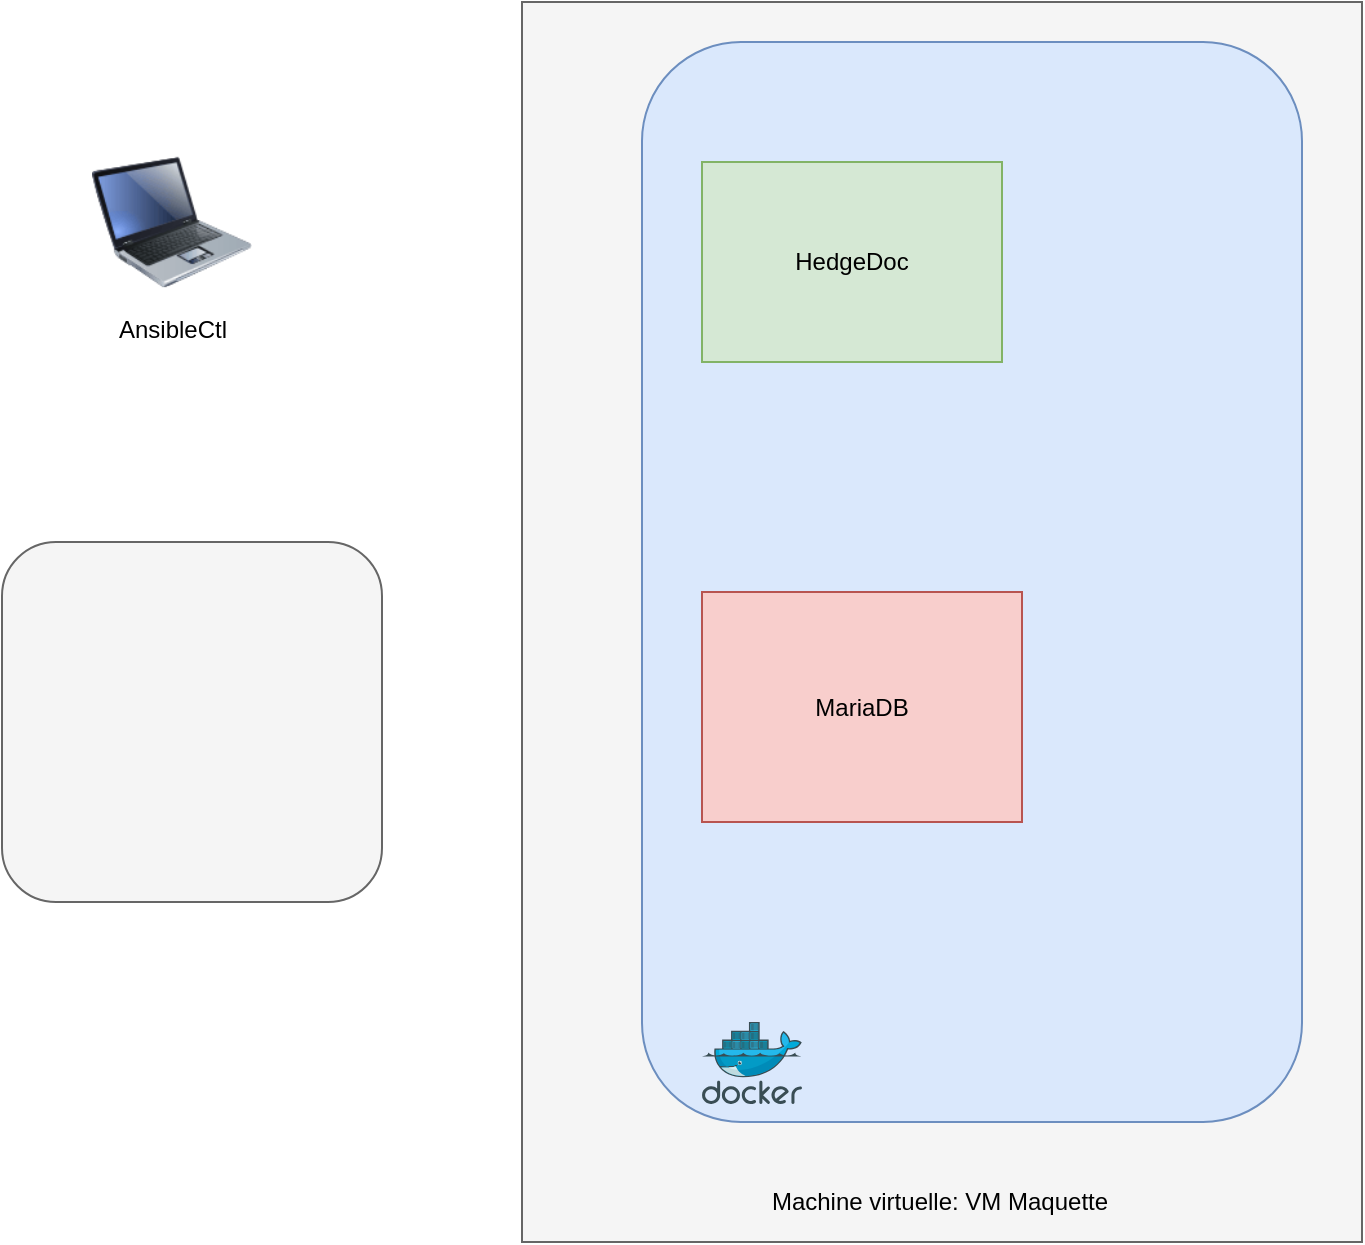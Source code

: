 <mxfile version="14.9.3" type="github">
  <diagram id="gD9zFze_iH9A4-duQnMR" name="Page-1">
    <mxGraphModel dx="1422" dy="772" grid="1" gridSize="10" guides="1" tooltips="1" connect="1" arrows="1" fold="1" page="1" pageScale="1" pageWidth="827" pageHeight="1169" math="0" shadow="0">
      <root>
        <mxCell id="0" />
        <mxCell id="1" parent="0" />
        <mxCell id="Wq6ExzQXXfVbq-2wo47K-11" value="" style="rounded=0;whiteSpace=wrap;html=1;fillColor=#f5f5f5;strokeColor=#666666;fontColor=#333333;" parent="1" vertex="1">
          <mxGeometry x="300" y="20" width="420" height="620" as="geometry" />
        </mxCell>
        <mxCell id="Wq6ExzQXXfVbq-2wo47K-2" value="" style="rounded=1;whiteSpace=wrap;html=1;fillColor=#dae8fc;strokeColor=#6c8ebf;" parent="1" vertex="1">
          <mxGeometry x="360" y="40" width="330" height="540" as="geometry" />
        </mxCell>
        <mxCell id="Wq6ExzQXXfVbq-2wo47K-3" value="" style="aspect=fixed;html=1;points=[];align=center;image;fontSize=12;image=img/lib/mscae/Docker.svg;" parent="1" vertex="1">
          <mxGeometry x="390" y="530" width="50" height="41" as="geometry" />
        </mxCell>
        <mxCell id="Wq6ExzQXXfVbq-2wo47K-4" value="HedgeDoc" style="rounded=0;whiteSpace=wrap;html=1;fillColor=#d5e8d4;strokeColor=#82b366;" parent="1" vertex="1">
          <mxGeometry x="390" y="100" width="150" height="100" as="geometry" />
        </mxCell>
        <mxCell id="Wq6ExzQXXfVbq-2wo47K-5" value="MariaDB" style="rounded=0;whiteSpace=wrap;html=1;fillColor=#f8cecc;strokeColor=#b85450;" parent="1" vertex="1">
          <mxGeometry x="390" y="315" width="160" height="115" as="geometry" />
        </mxCell>
        <mxCell id="Wq6ExzQXXfVbq-2wo47K-7" value="" style="rounded=1;whiteSpace=wrap;html=1;fillColor=#f5f5f5;strokeColor=#666666;fontColor=#333333;" parent="1" vertex="1">
          <mxGeometry x="40" y="290" width="190" height="180" as="geometry" />
        </mxCell>
        <mxCell id="Wq6ExzQXXfVbq-2wo47K-6" value="" style="shape=image;verticalLabelPosition=bottom;labelBackgroundColor=#ffffff;verticalAlign=top;aspect=fixed;imageAspect=0;image=https://external-content.duckduckgo.com/iu/?u=https%3A%2F%2Ftse1.mm.bing.net%2Fth%3Fid%3DOIP.B26wg8u7Y_An8LyqzJBvIgAAAA%26pid%3DApi%26h%3D160&amp;f=1;" parent="1" vertex="1">
          <mxGeometry x="50" y="187.5" width="60" height="60" as="geometry" />
        </mxCell>
        <mxCell id="Wq6ExzQXXfVbq-2wo47K-8" value="&lt;div&gt;AnsibleCtl&lt;/div&gt;" style="image;html=1;image=img/lib/clip_art/computers/Laptop_128x128.png" parent="1" vertex="1">
          <mxGeometry x="85" y="90" width="80" height="80" as="geometry" />
        </mxCell>
        <mxCell id="Wq6ExzQXXfVbq-2wo47K-9" value="" style="shape=image;verticalLabelPosition=bottom;labelBackgroundColor=#ffffff;verticalAlign=top;aspect=fixed;imageAspect=0;image=https://yunohost.org/user/images/HedgeDoc-Logo.png;" parent="1" vertex="1">
          <mxGeometry x="390" y="100" width="40" height="40" as="geometry" />
        </mxCell>
        <mxCell id="Wq6ExzQXXfVbq-2wo47K-10" value="" style="shape=image;verticalLabelPosition=bottom;labelBackgroundColor=#ffffff;verticalAlign=top;aspect=fixed;imageAspect=0;image=https://external-content.duckduckgo.com/iu/?u=https%3A%2F%2Ftse3.mm.bing.net%2Fth%3Fid%3DOIP.07o-h2eJVJOJNVq2Z-2clQHaGs%26pid%3DApi&amp;f=1;" parent="1" vertex="1">
          <mxGeometry x="390" y="315" width="55.37" height="50" as="geometry" />
        </mxCell>
        <mxCell id="Wq6ExzQXXfVbq-2wo47K-12" value="" style="shape=image;verticalLabelPosition=bottom;labelBackgroundColor=#ffffff;verticalAlign=top;aspect=fixed;imageAspect=0;image=http://fc01.deviantart.net/fs70/i/2012/338/9/c/vmware_vsphere_client_replacement_icon_ios_style_by_flakshack-d5n1d46.png;" parent="1" vertex="1">
          <mxGeometry x="300" y="570.5" width="69.5" height="69.5" as="geometry" />
        </mxCell>
        <mxCell id="Wq6ExzQXXfVbq-2wo47K-14" value="Machine virtuelle: VM Maquette" style="text;html=1;strokeColor=none;fillColor=none;align=center;verticalAlign=middle;whiteSpace=wrap;rounded=0;" parent="1" vertex="1">
          <mxGeometry x="397.68" y="610" width="222.32" height="20" as="geometry" />
        </mxCell>
      </root>
    </mxGraphModel>
  </diagram>
</mxfile>
